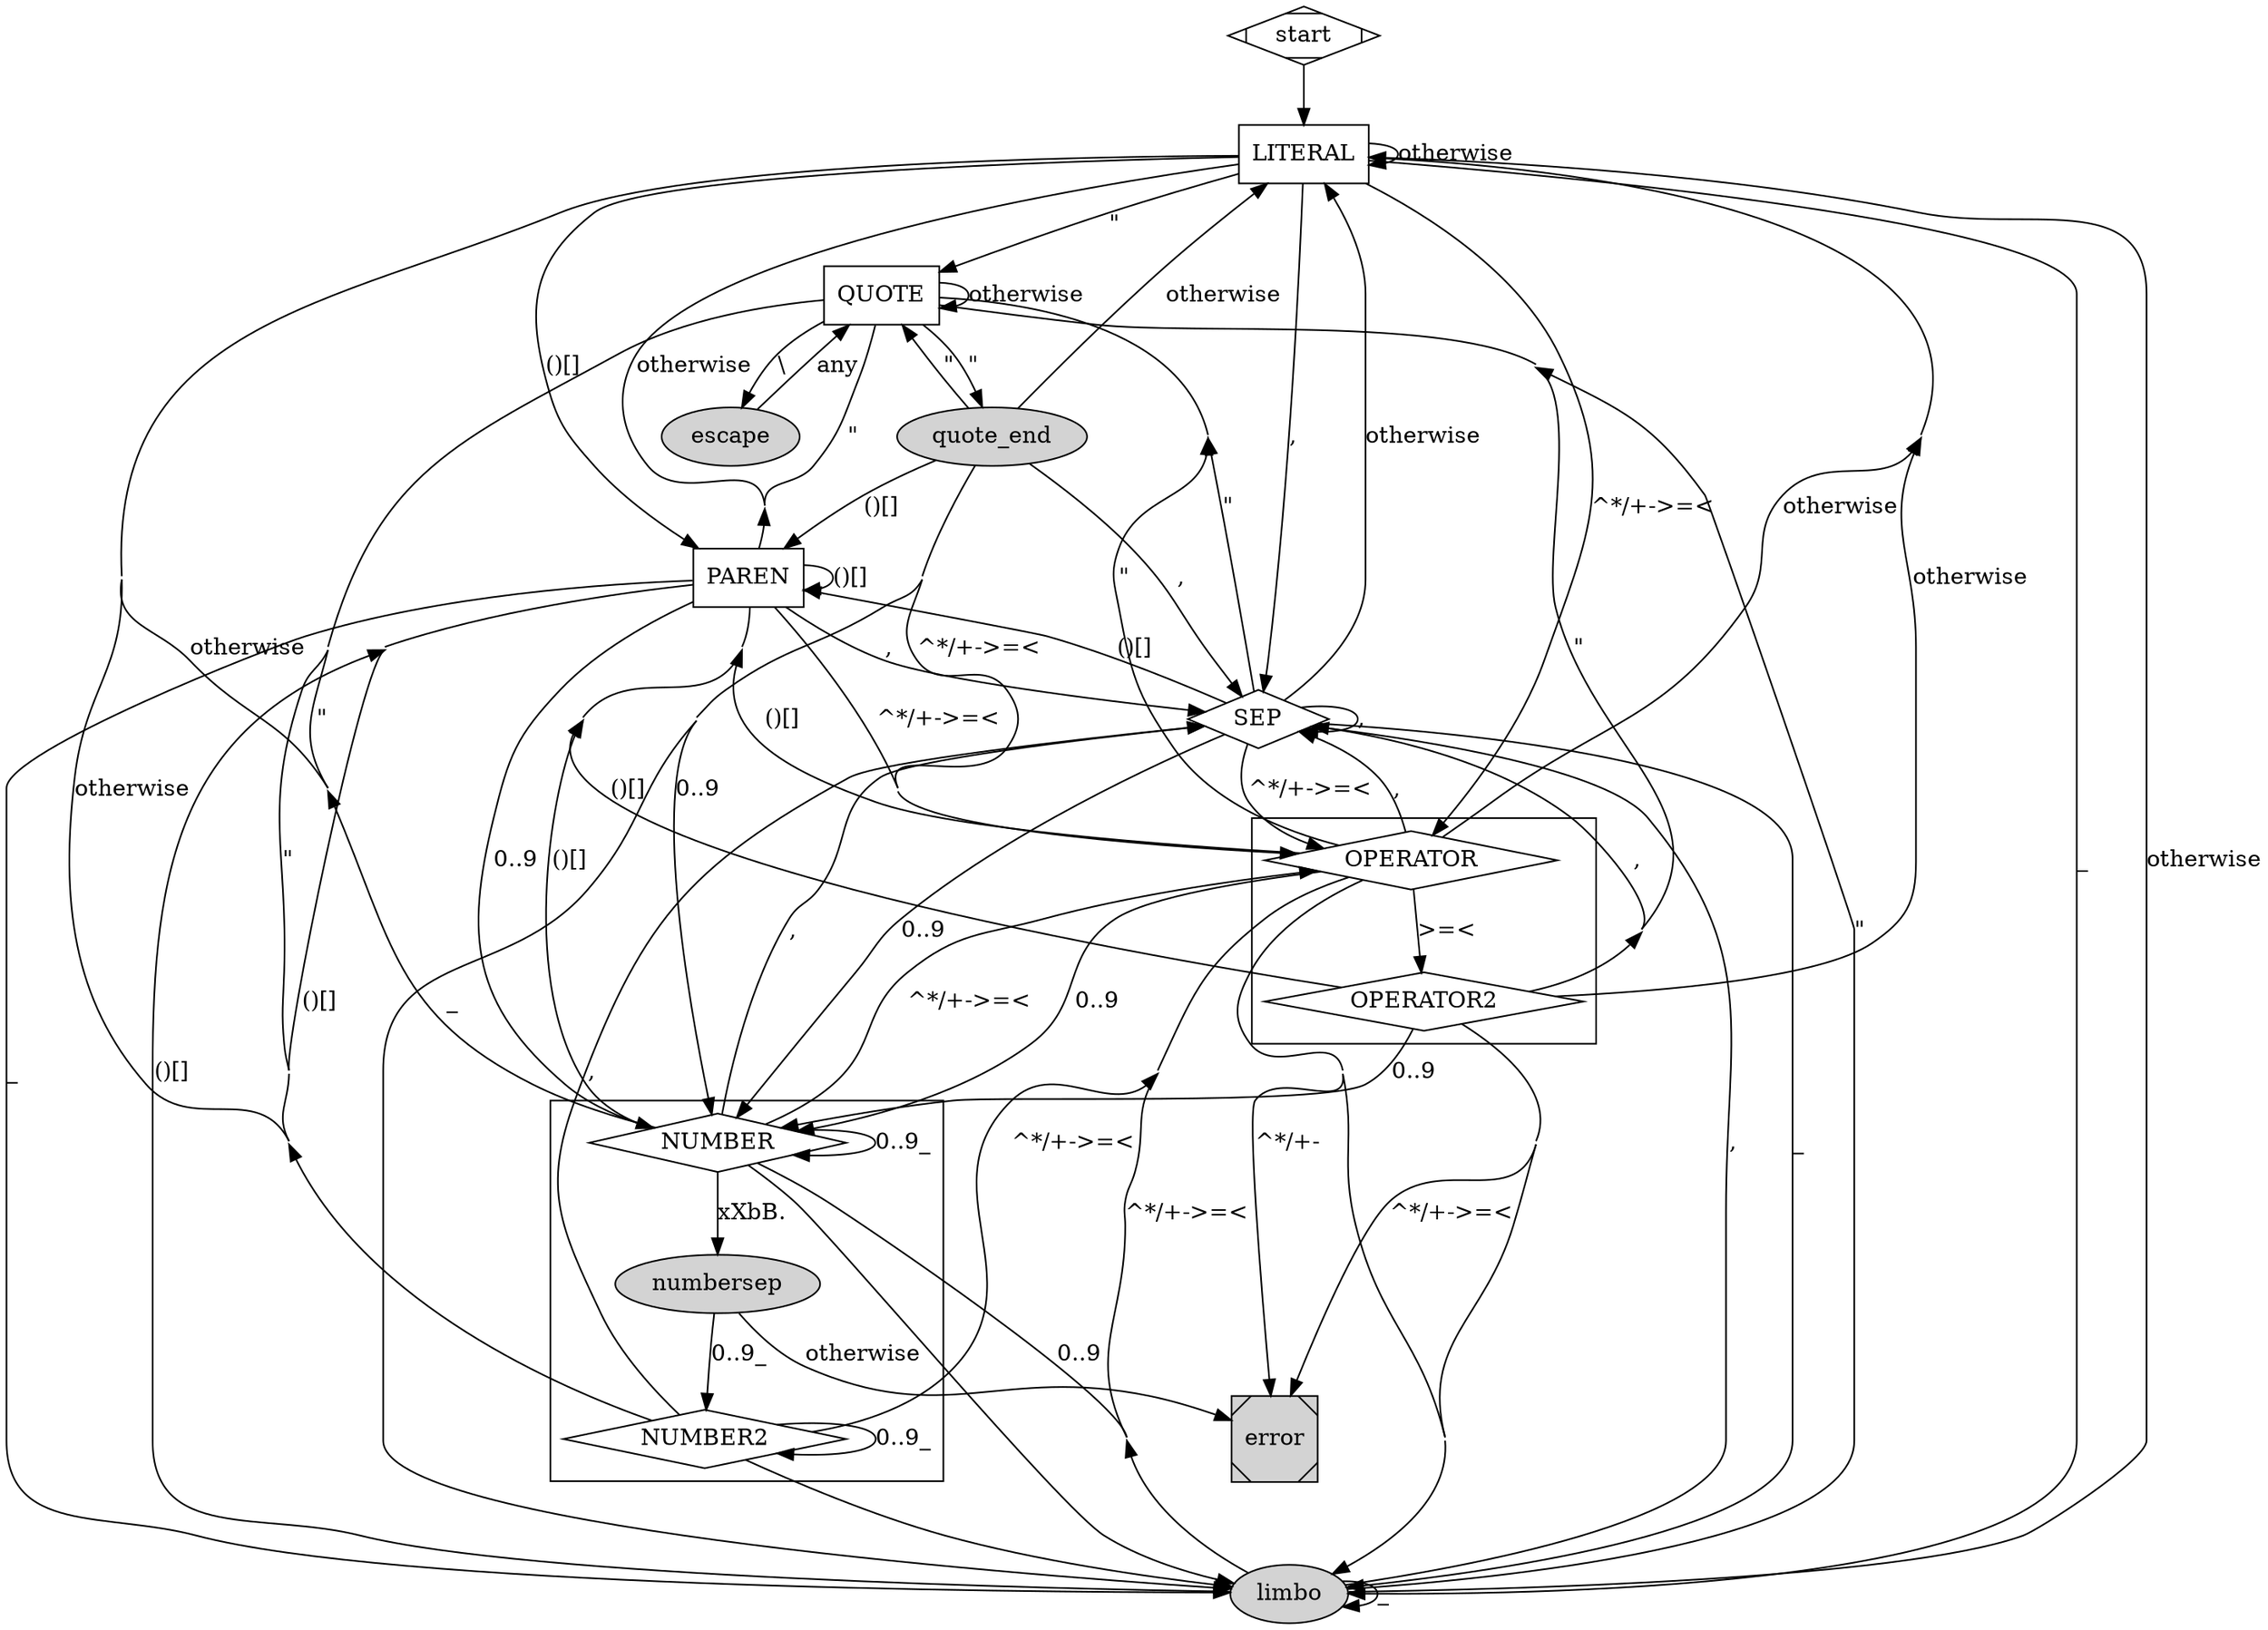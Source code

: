 digraph g {
	concentrate=true;
    splines=true;
    newrank=true;
    overlap=false;

	LITERAL [shape=box]
	QUOTE [shape=box]
	PAREN [shape=box]
	SEP [shape=diamond]
	OPERATOR [shape=diamond]
	OPERATOR2 [shape=diamond] // needs second pass to rename it as "OPERATOR"
	NUMBER [shape=diamond]
	numbersep [style=filled]
	NUMBER2 [shape=diamond] // needs second pass to rename it as "NUMBER"
	limbo [style=filled]
	escape [style=filled]
	quote_end [style=filled]
	start [shape=Mdiamond]
	error [shape=Msquare,style=filled]


	subgraph clusternum {
		shape=none;
		NUMBER; NUMBER2; numbersep;
	}

	subgraph clusterops {
		shape=none;
		OPERATOR; OPERATOR2;
	}


	start -> LITERAL

    LITERAL -> QUOTE [label="\""]
	LITERAL -> PAREN [label="()[]"]
	LITERAL -> limbo [label=_]
	LITERAL -> SEP [label=","]
	LITERAL -> OPERATOR [label="^*/+->=<"]
	LITERAL -> LITERAL [label=otherwise]

	NUMBER -> NUMBER [label="0..9_"]
	NUMBER -> numbersep [label="xXbB."]
	NUMBER -> QUOTE [label="\""]
	NUMBER -> limbo [label=" "]
	NUMBER -> PAREN [label="()[]"]
	NUMBER -> SEP [label=","]
	NUMBER -> OPERATOR [label="^*/+->=<"]
	NUMBER -> LITERAL [label=otherwise]

	numbersep -> NUMBER2 [label="0..9_"]
	numbersep -> error [label=otherwise]

	NUMBER2 -> NUMBER2 [label="0..9_"]
    NUMBER2 -> QUOTE [label="\""]
    NUMBER2 -> limbo [label=" "]
    NUMBER2 -> PAREN [label="()[]"]
    NUMBER2 -> SEP [label=","]
    NUMBER2 -> OPERATOR [label="^*/+->=<"]
    NUMBER2 -> LITERAL [label=otherwise]

	OPERATOR -> OPERATOR2 [label=">=<"]
    OPERATOR -> error [label="^*/+-"]
	OPERATOR -> NUMBER [label="0..9"]
	OPERATOR -> QUOTE [label="\""]
	OPERATOR -> limbo [label=" "]
	OPERATOR -> PAREN [label="()[]"]
	OPERATOR -> SEP [label=","]
	OPERATOR -> LITERAL [label=otherwise]

	OPERATOR2 -> error [label="^*/+->=<"]
    OPERATOR2 -> NUMBER [label="0..9"]
    OPERATOR2 -> QUOTE [label="\""]
    OPERATOR2 -> limbo [label=" "]
    OPERATOR2 -> PAREN [label="()[]"]
    OPERATOR2 -> SEP [label=","]
    OPERATOR2 -> LITERAL [label=otherwise]

	QUOTE -> quote_end [label="\""]
	QUOTE -> escape [label="\\"]
	QUOTE -> QUOTE [label=otherwise]

	escape -> QUOTE [label=any]

	quote_end -> limbo [label=_]
	quote_end -> QUOTE [label="\""]
	quote_end -> PAREN [label="()[]"]
	quote_end -> SEP [label=","]
	quote_end -> NUMBER [label="0..9"]
	quote_end -> OPERATOR [label="^*/+->=<"]
	quote_end -> LITERAL [label=otherwise]

	limbo -> limbo [label=_]
	limbo -> QUOTE [label="\""]
	limbo -> PAREN [label="()[]"]
	limbo -> SEP [label=","]
	limbo -> NUMBER [label="0..9"]
	limbo -> OPERATOR [label="^*/+->=<"]
	limbo -> LITERAL [label=otherwise]

	PAREN -> limbo [label=_]
	PAREN -> QUOTE [label="\""]
	PAREN -> PAREN [label="()[]"]
	PAREN -> SEP [label=","]
	PAREN -> NUMBER [label="0..9"]
	PAREN -> OPERATOR [label="^*/+->=<"]
	PAREN -> LITERAL [label=otherwise]

	SEP -> limbo [label=_]
	SEP -> QUOTE [label="\""]
	SEP -> PAREN [label="()[]"]
	SEP -> SEP [label=","]
	SEP -> NUMBER [label="0..9"]
	SEP -> OPERATOR [label="^*/+->=<"]
	SEP -> LITERAL [label=otherwise]
}